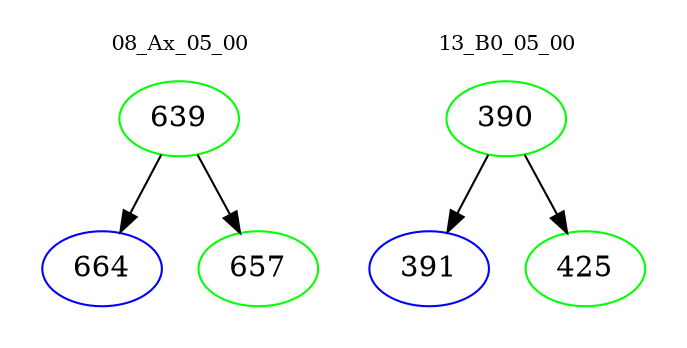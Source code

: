 digraph{
subgraph cluster_0 {
color = white
label = "08_Ax_05_00";
fontsize=10;
T0_639 [label="639", color="green"]
T0_639 -> T0_664 [color="black"]
T0_664 [label="664", color="blue"]
T0_639 -> T0_657 [color="black"]
T0_657 [label="657", color="green"]
}
subgraph cluster_1 {
color = white
label = "13_B0_05_00";
fontsize=10;
T1_390 [label="390", color="green"]
T1_390 -> T1_391 [color="black"]
T1_391 [label="391", color="blue"]
T1_390 -> T1_425 [color="black"]
T1_425 [label="425", color="green"]
}
}
